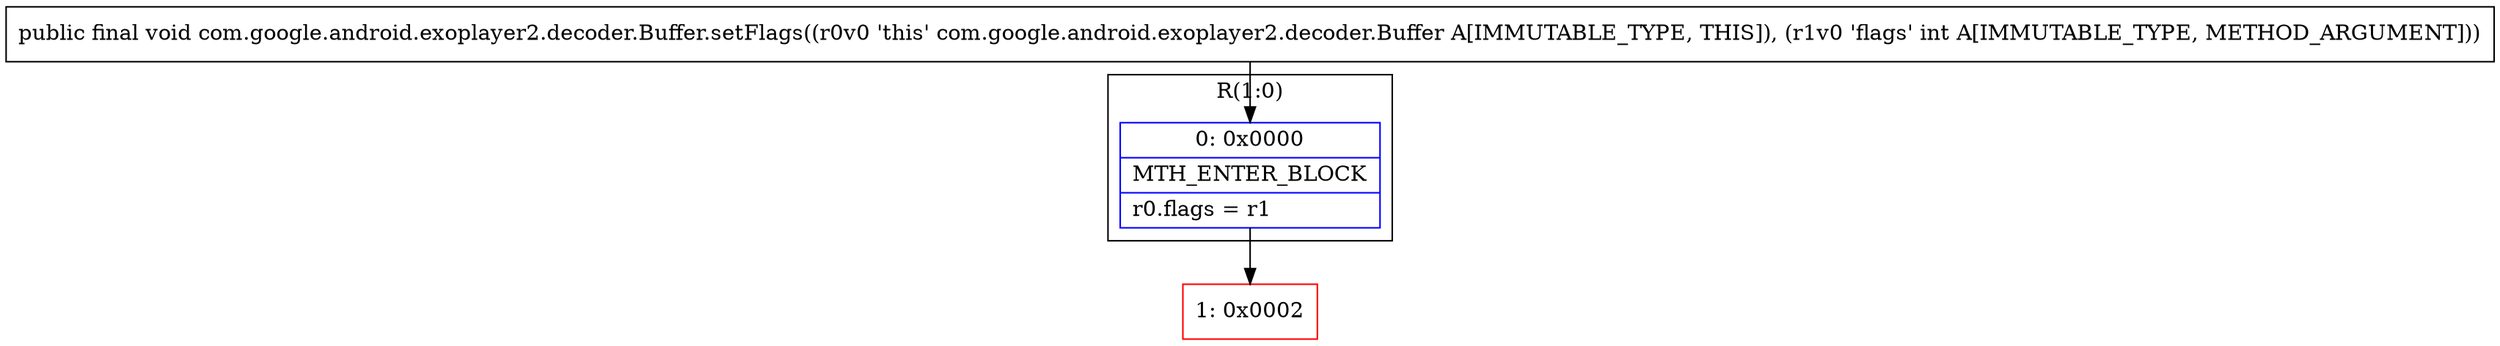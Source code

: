digraph "CFG forcom.google.android.exoplayer2.decoder.Buffer.setFlags(I)V" {
subgraph cluster_Region_848017645 {
label = "R(1:0)";
node [shape=record,color=blue];
Node_0 [shape=record,label="{0\:\ 0x0000|MTH_ENTER_BLOCK\l|r0.flags = r1\l}"];
}
Node_1 [shape=record,color=red,label="{1\:\ 0x0002}"];
MethodNode[shape=record,label="{public final void com.google.android.exoplayer2.decoder.Buffer.setFlags((r0v0 'this' com.google.android.exoplayer2.decoder.Buffer A[IMMUTABLE_TYPE, THIS]), (r1v0 'flags' int A[IMMUTABLE_TYPE, METHOD_ARGUMENT])) }"];
MethodNode -> Node_0;
Node_0 -> Node_1;
}

